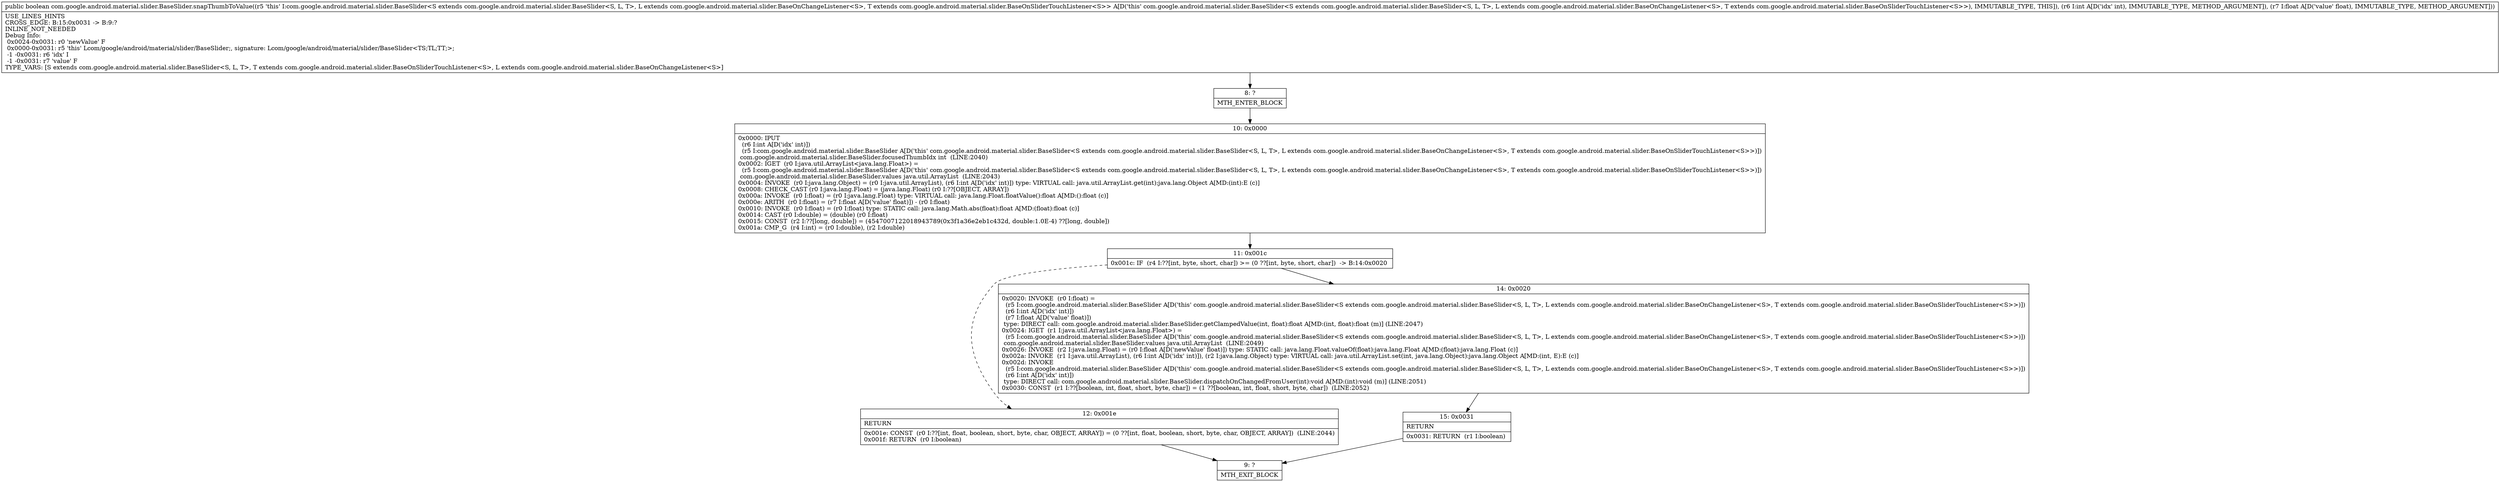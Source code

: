 digraph "CFG forcom.google.android.material.slider.BaseSlider.snapThumbToValue(IF)Z" {
Node_8 [shape=record,label="{8\:\ ?|MTH_ENTER_BLOCK\l}"];
Node_10 [shape=record,label="{10\:\ 0x0000|0x0000: IPUT  \l  (r6 I:int A[D('idx' int)])\l  (r5 I:com.google.android.material.slider.BaseSlider A[D('this' com.google.android.material.slider.BaseSlider\<S extends com.google.android.material.slider.BaseSlider\<S, L, T\>, L extends com.google.android.material.slider.BaseOnChangeListener\<S\>, T extends com.google.android.material.slider.BaseOnSliderTouchListener\<S\>\>)])\l com.google.android.material.slider.BaseSlider.focusedThumbIdx int  (LINE:2040)\l0x0002: IGET  (r0 I:java.util.ArrayList\<java.lang.Float\>) = \l  (r5 I:com.google.android.material.slider.BaseSlider A[D('this' com.google.android.material.slider.BaseSlider\<S extends com.google.android.material.slider.BaseSlider\<S, L, T\>, L extends com.google.android.material.slider.BaseOnChangeListener\<S\>, T extends com.google.android.material.slider.BaseOnSliderTouchListener\<S\>\>)])\l com.google.android.material.slider.BaseSlider.values java.util.ArrayList  (LINE:2043)\l0x0004: INVOKE  (r0 I:java.lang.Object) = (r0 I:java.util.ArrayList), (r6 I:int A[D('idx' int)]) type: VIRTUAL call: java.util.ArrayList.get(int):java.lang.Object A[MD:(int):E (c)]\l0x0008: CHECK_CAST (r0 I:java.lang.Float) = (java.lang.Float) (r0 I:??[OBJECT, ARRAY]) \l0x000a: INVOKE  (r0 I:float) = (r0 I:java.lang.Float) type: VIRTUAL call: java.lang.Float.floatValue():float A[MD:():float (c)]\l0x000e: ARITH  (r0 I:float) = (r7 I:float A[D('value' float)]) \- (r0 I:float) \l0x0010: INVOKE  (r0 I:float) = (r0 I:float) type: STATIC call: java.lang.Math.abs(float):float A[MD:(float):float (c)]\l0x0014: CAST (r0 I:double) = (double) (r0 I:float) \l0x0015: CONST  (r2 I:??[long, double]) = (4547007122018943789(0x3f1a36e2eb1c432d, double:1.0E\-4) ??[long, double]) \l0x001a: CMP_G  (r4 I:int) = (r0 I:double), (r2 I:double) \l}"];
Node_11 [shape=record,label="{11\:\ 0x001c|0x001c: IF  (r4 I:??[int, byte, short, char]) \>= (0 ??[int, byte, short, char])  \-\> B:14:0x0020 \l}"];
Node_12 [shape=record,label="{12\:\ 0x001e|RETURN\l|0x001e: CONST  (r0 I:??[int, float, boolean, short, byte, char, OBJECT, ARRAY]) = (0 ??[int, float, boolean, short, byte, char, OBJECT, ARRAY])  (LINE:2044)\l0x001f: RETURN  (r0 I:boolean) \l}"];
Node_9 [shape=record,label="{9\:\ ?|MTH_EXIT_BLOCK\l}"];
Node_14 [shape=record,label="{14\:\ 0x0020|0x0020: INVOKE  (r0 I:float) = \l  (r5 I:com.google.android.material.slider.BaseSlider A[D('this' com.google.android.material.slider.BaseSlider\<S extends com.google.android.material.slider.BaseSlider\<S, L, T\>, L extends com.google.android.material.slider.BaseOnChangeListener\<S\>, T extends com.google.android.material.slider.BaseOnSliderTouchListener\<S\>\>)])\l  (r6 I:int A[D('idx' int)])\l  (r7 I:float A[D('value' float)])\l type: DIRECT call: com.google.android.material.slider.BaseSlider.getClampedValue(int, float):float A[MD:(int, float):float (m)] (LINE:2047)\l0x0024: IGET  (r1 I:java.util.ArrayList\<java.lang.Float\>) = \l  (r5 I:com.google.android.material.slider.BaseSlider A[D('this' com.google.android.material.slider.BaseSlider\<S extends com.google.android.material.slider.BaseSlider\<S, L, T\>, L extends com.google.android.material.slider.BaseOnChangeListener\<S\>, T extends com.google.android.material.slider.BaseOnSliderTouchListener\<S\>\>)])\l com.google.android.material.slider.BaseSlider.values java.util.ArrayList  (LINE:2049)\l0x0026: INVOKE  (r2 I:java.lang.Float) = (r0 I:float A[D('newValue' float)]) type: STATIC call: java.lang.Float.valueOf(float):java.lang.Float A[MD:(float):java.lang.Float (c)]\l0x002a: INVOKE  (r1 I:java.util.ArrayList), (r6 I:int A[D('idx' int)]), (r2 I:java.lang.Object) type: VIRTUAL call: java.util.ArrayList.set(int, java.lang.Object):java.lang.Object A[MD:(int, E):E (c)]\l0x002d: INVOKE  \l  (r5 I:com.google.android.material.slider.BaseSlider A[D('this' com.google.android.material.slider.BaseSlider\<S extends com.google.android.material.slider.BaseSlider\<S, L, T\>, L extends com.google.android.material.slider.BaseOnChangeListener\<S\>, T extends com.google.android.material.slider.BaseOnSliderTouchListener\<S\>\>)])\l  (r6 I:int A[D('idx' int)])\l type: DIRECT call: com.google.android.material.slider.BaseSlider.dispatchOnChangedFromUser(int):void A[MD:(int):void (m)] (LINE:2051)\l0x0030: CONST  (r1 I:??[boolean, int, float, short, byte, char]) = (1 ??[boolean, int, float, short, byte, char])  (LINE:2052)\l}"];
Node_15 [shape=record,label="{15\:\ 0x0031|RETURN\l|0x0031: RETURN  (r1 I:boolean) \l}"];
MethodNode[shape=record,label="{public boolean com.google.android.material.slider.BaseSlider.snapThumbToValue((r5 'this' I:com.google.android.material.slider.BaseSlider\<S extends com.google.android.material.slider.BaseSlider\<S, L, T\>, L extends com.google.android.material.slider.BaseOnChangeListener\<S\>, T extends com.google.android.material.slider.BaseOnSliderTouchListener\<S\>\> A[D('this' com.google.android.material.slider.BaseSlider\<S extends com.google.android.material.slider.BaseSlider\<S, L, T\>, L extends com.google.android.material.slider.BaseOnChangeListener\<S\>, T extends com.google.android.material.slider.BaseOnSliderTouchListener\<S\>\>), IMMUTABLE_TYPE, THIS]), (r6 I:int A[D('idx' int), IMMUTABLE_TYPE, METHOD_ARGUMENT]), (r7 I:float A[D('value' float), IMMUTABLE_TYPE, METHOD_ARGUMENT]))  | USE_LINES_HINTS\lCROSS_EDGE: B:15:0x0031 \-\> B:9:?\lINLINE_NOT_NEEDED\lDebug Info:\l  0x0024\-0x0031: r0 'newValue' F\l  0x0000\-0x0031: r5 'this' Lcom\/google\/android\/material\/slider\/BaseSlider;, signature: Lcom\/google\/android\/material\/slider\/BaseSlider\<TS;TL;TT;\>;\l  \-1 \-0x0031: r6 'idx' I\l  \-1 \-0x0031: r7 'value' F\lTYPE_VARS: [S extends com.google.android.material.slider.BaseSlider\<S, L, T\>, T extends com.google.android.material.slider.BaseOnSliderTouchListener\<S\>, L extends com.google.android.material.slider.BaseOnChangeListener\<S\>]\l}"];
MethodNode -> Node_8;Node_8 -> Node_10;
Node_10 -> Node_11;
Node_11 -> Node_12[style=dashed];
Node_11 -> Node_14;
Node_12 -> Node_9;
Node_14 -> Node_15;
Node_15 -> Node_9;
}

